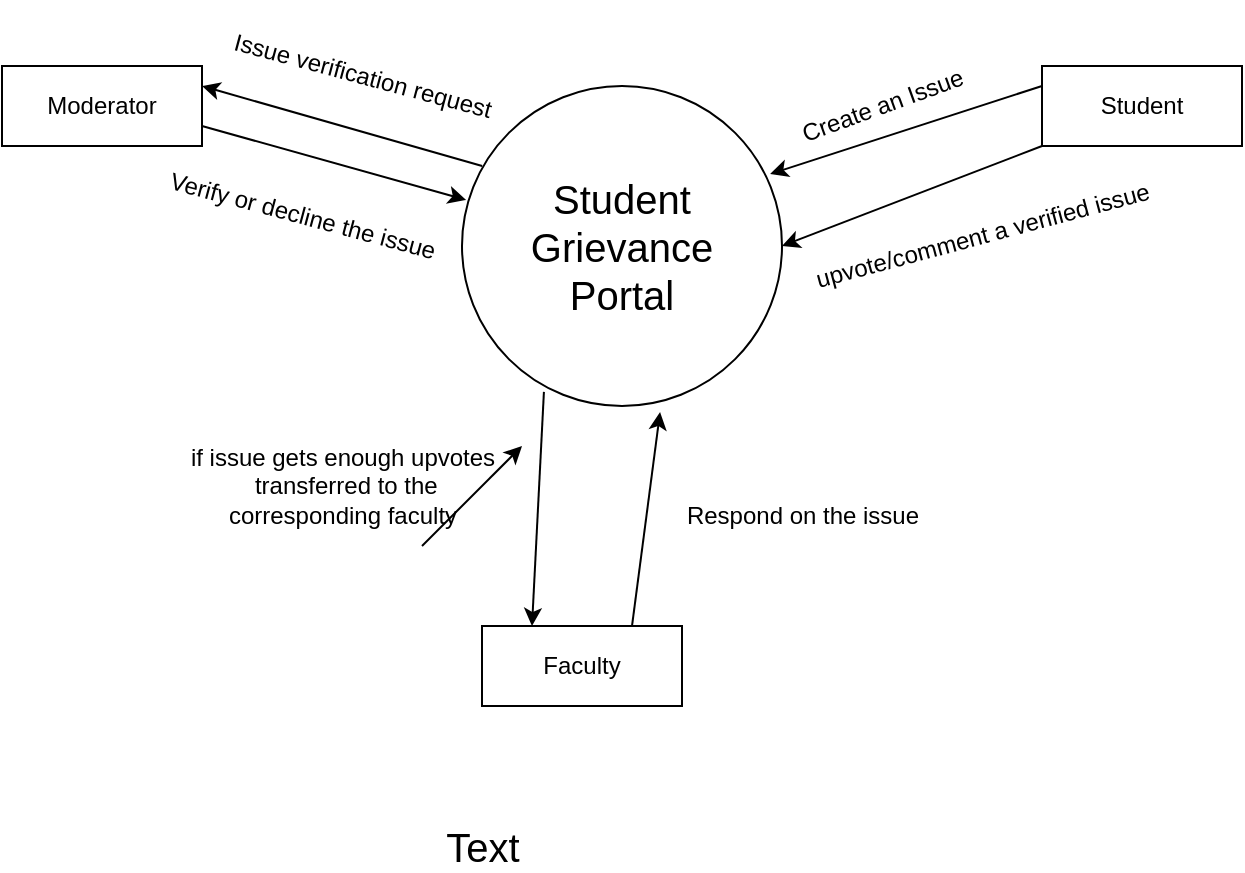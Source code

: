 <mxfile version="20.3.7" type="github"><diagram id="X8FPLxS7Bnul-1i2Ep7M" name="Page-1"><mxGraphModel dx="923" dy="547" grid="1" gridSize="10" guides="1" tooltips="1" connect="1" arrows="1" fold="1" page="1" pageScale="1" pageWidth="850" pageHeight="1100" math="0" shadow="0"><root><mxCell id="0"/><mxCell id="1" parent="0"/><mxCell id="rEbQ7Qg9foszgWbW9BUz-1" value="Student" style="whiteSpace=wrap;html=1;align=center;" vertex="1" parent="1"><mxGeometry x="600" y="80" width="100" height="40" as="geometry"/></mxCell><mxCell id="rEbQ7Qg9foszgWbW9BUz-2" value="&lt;div&gt;Moderator&lt;/div&gt;" style="whiteSpace=wrap;html=1;align=center;" vertex="1" parent="1"><mxGeometry x="80" y="80" width="100" height="40" as="geometry"/></mxCell><mxCell id="rEbQ7Qg9foszgWbW9BUz-3" value="Faculty" style="whiteSpace=wrap;html=1;align=center;" vertex="1" parent="1"><mxGeometry x="320" y="360" width="100" height="40" as="geometry"/></mxCell><mxCell id="rEbQ7Qg9foszgWbW9BUz-4" value="&lt;div style=&quot;font-size: 20px;&quot;&gt;&lt;font style=&quot;font-size: 20px;&quot;&gt;Student &lt;br&gt;&lt;/font&gt;&lt;/div&gt;&lt;div style=&quot;font-size: 20px;&quot;&gt;&lt;font style=&quot;font-size: 20px;&quot;&gt;Grievance &lt;br&gt;&lt;/font&gt;&lt;/div&gt;&lt;div style=&quot;font-size: 20px;&quot;&gt;&lt;font style=&quot;font-size: 20px;&quot;&gt;Portal&lt;/font&gt;&lt;/div&gt;" style="ellipse;whiteSpace=wrap;html=1;aspect=fixed;" vertex="1" parent="1"><mxGeometry x="310" y="90" width="160" height="160" as="geometry"/></mxCell><mxCell id="rEbQ7Qg9foszgWbW9BUz-5" value="" style="endArrow=classic;html=1;rounded=0;exitX=0;exitY=0.25;exitDx=0;exitDy=0;entryX=0.963;entryY=0.275;entryDx=0;entryDy=0;entryPerimeter=0;" edge="1" parent="1" source="rEbQ7Qg9foszgWbW9BUz-1" target="rEbQ7Qg9foszgWbW9BUz-4"><mxGeometry width="50" height="50" relative="1" as="geometry"><mxPoint x="400" y="320" as="sourcePoint"/><mxPoint x="450" y="270" as="targetPoint"/></mxGeometry></mxCell><mxCell id="rEbQ7Qg9foszgWbW9BUz-6" value="Create an Issue" style="text;html=1;align=center;verticalAlign=middle;resizable=0;points=[];autosize=1;strokeColor=none;fillColor=none;rotation=-20;" vertex="1" parent="1"><mxGeometry x="460" y="85" width="120" height="30" as="geometry"/></mxCell><mxCell id="rEbQ7Qg9foszgWbW9BUz-7" value="" style="endArrow=classic;html=1;rounded=0;entryX=1;entryY=0.25;entryDx=0;entryDy=0;exitX=0.063;exitY=0.25;exitDx=0;exitDy=0;exitPerimeter=0;" edge="1" parent="1" source="rEbQ7Qg9foszgWbW9BUz-4" target="rEbQ7Qg9foszgWbW9BUz-2"><mxGeometry width="50" height="50" relative="1" as="geometry"><mxPoint x="240" y="125" as="sourcePoint"/><mxPoint x="290" y="75" as="targetPoint"/></mxGeometry></mxCell><mxCell id="rEbQ7Qg9foszgWbW9BUz-8" value="Issue verification request" style="text;html=1;align=center;verticalAlign=middle;resizable=0;points=[];autosize=1;strokeColor=none;fillColor=none;rotation=15;" vertex="1" parent="1"><mxGeometry x="170" y="70" width="180" height="30" as="geometry"/></mxCell><mxCell id="rEbQ7Qg9foszgWbW9BUz-9" value="" style="endArrow=classic;html=1;rounded=0;exitX=1;exitY=0.75;exitDx=0;exitDy=0;entryX=0.013;entryY=0.356;entryDx=0;entryDy=0;entryPerimeter=0;" edge="1" parent="1" source="rEbQ7Qg9foszgWbW9BUz-2" target="rEbQ7Qg9foszgWbW9BUz-4"><mxGeometry width="50" height="50" relative="1" as="geometry"><mxPoint x="400" y="320" as="sourcePoint"/><mxPoint x="450" y="270" as="targetPoint"/></mxGeometry></mxCell><mxCell id="rEbQ7Qg9foszgWbW9BUz-10" value="Verify or decline the issue" style="text;html=1;align=center;verticalAlign=middle;resizable=0;points=[];autosize=1;strokeColor=none;fillColor=none;rotation=15;" vertex="1" parent="1"><mxGeometry x="140" y="140" width="180" height="30" as="geometry"/></mxCell><mxCell id="rEbQ7Qg9foszgWbW9BUz-11" value="" style="endArrow=classic;html=1;rounded=0;entryX=1;entryY=0.5;entryDx=0;entryDy=0;exitX=0;exitY=1;exitDx=0;exitDy=0;" edge="1" parent="1" source="rEbQ7Qg9foszgWbW9BUz-1" target="rEbQ7Qg9foszgWbW9BUz-4"><mxGeometry width="50" height="50" relative="1" as="geometry"><mxPoint x="400" y="320" as="sourcePoint"/><mxPoint x="450" y="270" as="targetPoint"/></mxGeometry></mxCell><mxCell id="rEbQ7Qg9foszgWbW9BUz-12" value="upvote/comment a verified issue" style="text;html=1;align=center;verticalAlign=middle;resizable=0;points=[];autosize=1;strokeColor=none;fillColor=none;rotation=-15;" vertex="1" parent="1"><mxGeometry x="460" y="150" width="220" height="30" as="geometry"/></mxCell><mxCell id="rEbQ7Qg9foszgWbW9BUz-13" value="" style="endArrow=classic;html=1;rounded=0;entryX=0.25;entryY=0;entryDx=0;entryDy=0;exitX=0.256;exitY=0.956;exitDx=0;exitDy=0;exitPerimeter=0;" edge="1" parent="1" source="rEbQ7Qg9foszgWbW9BUz-4" target="rEbQ7Qg9foszgWbW9BUz-3"><mxGeometry width="50" height="50" relative="1" as="geometry"><mxPoint x="400" y="320" as="sourcePoint"/><mxPoint x="450" y="270" as="targetPoint"/></mxGeometry></mxCell><mxCell id="rEbQ7Qg9foszgWbW9BUz-14" value="&lt;div&gt;if issue gets enough upvotes&lt;/div&gt;&lt;div&gt;&amp;nbsp;transferred to the &lt;br&gt;&lt;/div&gt;&lt;div&gt;corresponding faculty&lt;/div&gt;" style="text;html=1;align=center;verticalAlign=middle;resizable=0;points=[];autosize=1;strokeColor=none;fillColor=none;" vertex="1" parent="1"><mxGeometry x="150" y="260" width="200" height="60" as="geometry"/></mxCell><mxCell id="rEbQ7Qg9foszgWbW9BUz-15" value="" style="endArrow=classic;html=1;rounded=0;" edge="1" parent="1"><mxGeometry width="50" height="50" relative="1" as="geometry"><mxPoint x="290" y="320" as="sourcePoint"/><mxPoint x="340" y="270" as="targetPoint"/></mxGeometry></mxCell><mxCell id="rEbQ7Qg9foszgWbW9BUz-16" value="" style="endArrow=classic;html=1;rounded=0;entryX=0.619;entryY=1.019;entryDx=0;entryDy=0;entryPerimeter=0;exitX=0.75;exitY=0;exitDx=0;exitDy=0;" edge="1" parent="1" source="rEbQ7Qg9foszgWbW9BUz-3" target="rEbQ7Qg9foszgWbW9BUz-4"><mxGeometry width="50" height="50" relative="1" as="geometry"><mxPoint x="420" y="330" as="sourcePoint"/><mxPoint x="470" y="280" as="targetPoint"/></mxGeometry></mxCell><mxCell id="rEbQ7Qg9foszgWbW9BUz-17" value="Respond on the issue" style="text;html=1;align=center;verticalAlign=middle;resizable=0;points=[];autosize=1;strokeColor=none;fillColor=none;" vertex="1" parent="1"><mxGeometry x="405" y="290" width="150" height="30" as="geometry"/></mxCell><mxCell id="rEbQ7Qg9foszgWbW9BUz-18" value="Text" style="text;html=1;align=center;verticalAlign=middle;resizable=0;points=[];autosize=1;strokeColor=none;fillColor=none;fontSize=20;" vertex="1" parent="1"><mxGeometry x="300" y="460" width="40" height="20" as="geometry"/></mxCell></root></mxGraphModel></diagram></mxfile>